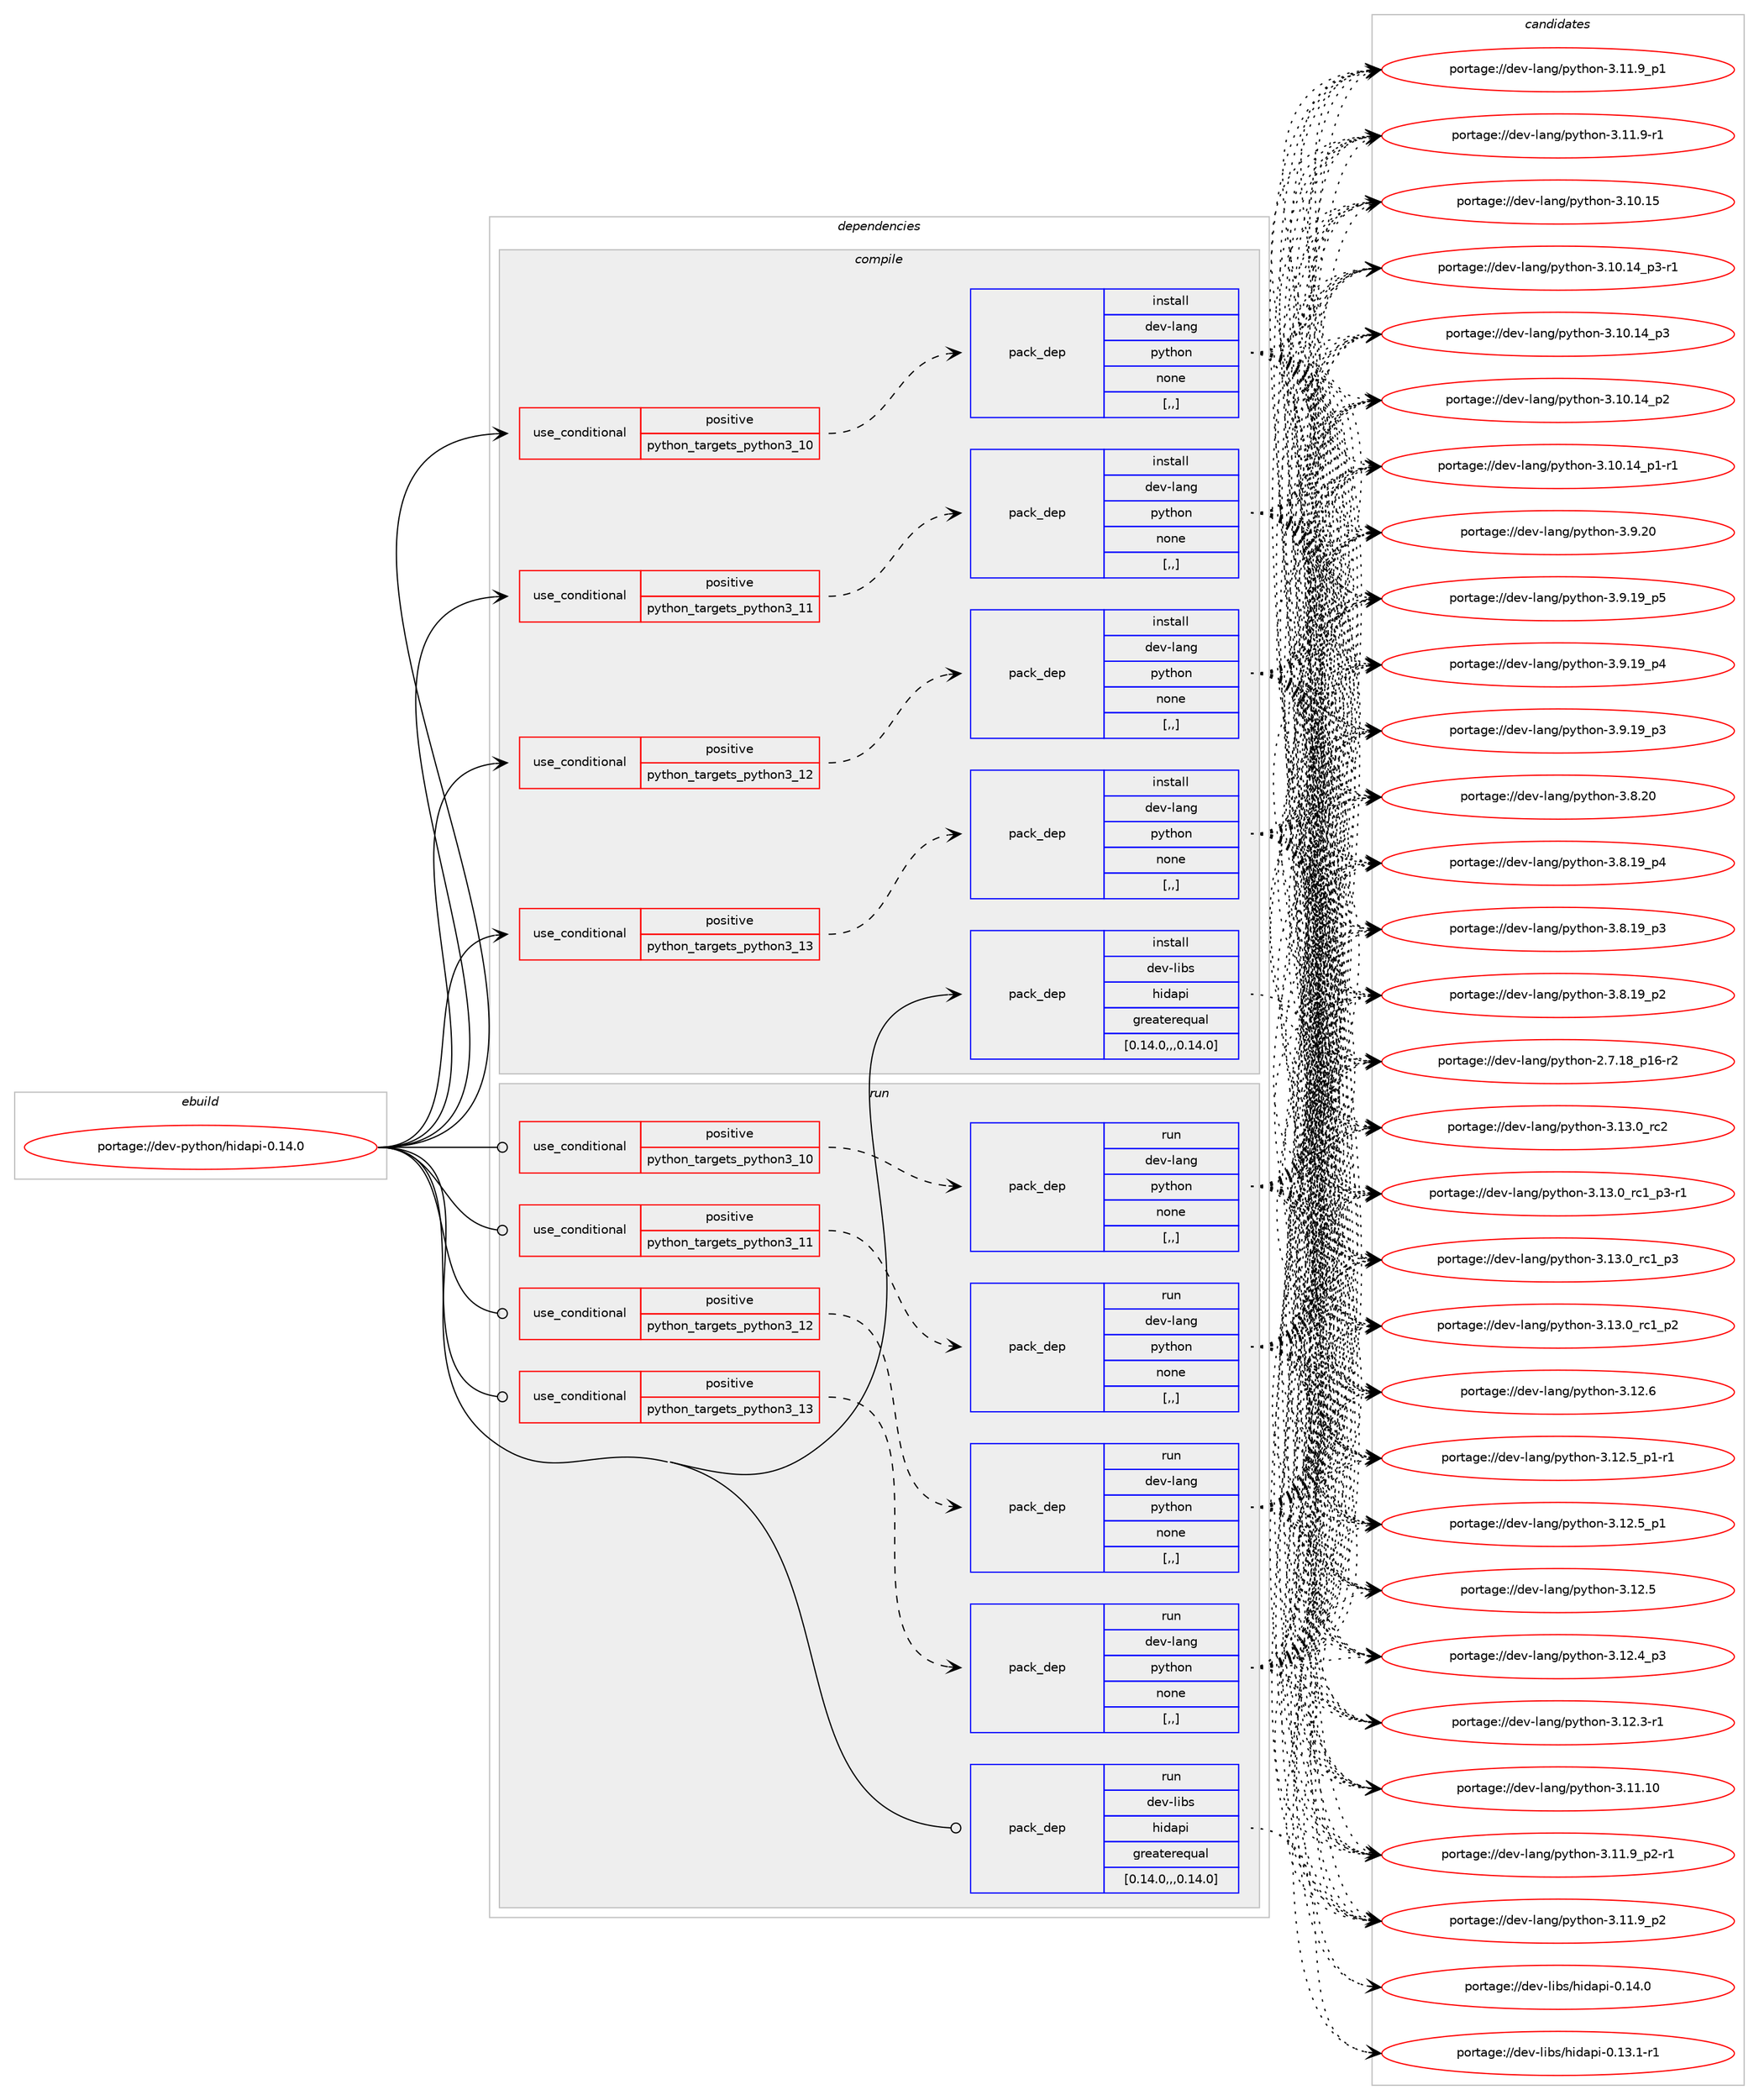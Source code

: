 digraph prolog {

# *************
# Graph options
# *************

newrank=true;
concentrate=true;
compound=true;
graph [rankdir=LR,fontname=Helvetica,fontsize=10,ranksep=1.5];#, ranksep=2.5, nodesep=0.2];
edge  [arrowhead=vee];
node  [fontname=Helvetica,fontsize=10];

# **********
# The ebuild
# **********

subgraph cluster_leftcol {
color=gray;
label=<<i>ebuild</i>>;
id [label="portage://dev-python/hidapi-0.14.0", color=red, width=4, href="../dev-python/hidapi-0.14.0.svg"];
}

# ****************
# The dependencies
# ****************

subgraph cluster_midcol {
color=gray;
label=<<i>dependencies</i>>;
subgraph cluster_compile {
fillcolor="#eeeeee";
style=filled;
label=<<i>compile</i>>;
subgraph cond163615 {
dependency641940 [label=<<TABLE BORDER="0" CELLBORDER="1" CELLSPACING="0" CELLPADDING="4"><TR><TD ROWSPAN="3" CELLPADDING="10">use_conditional</TD></TR><TR><TD>positive</TD></TR><TR><TD>python_targets_python3_10</TD></TR></TABLE>>, shape=none, color=red];
subgraph pack473506 {
dependency641941 [label=<<TABLE BORDER="0" CELLBORDER="1" CELLSPACING="0" CELLPADDING="4" WIDTH="220"><TR><TD ROWSPAN="6" CELLPADDING="30">pack_dep</TD></TR><TR><TD WIDTH="110">install</TD></TR><TR><TD>dev-lang</TD></TR><TR><TD>python</TD></TR><TR><TD>none</TD></TR><TR><TD>[,,]</TD></TR></TABLE>>, shape=none, color=blue];
}
dependency641940:e -> dependency641941:w [weight=20,style="dashed",arrowhead="vee"];
}
id:e -> dependency641940:w [weight=20,style="solid",arrowhead="vee"];
subgraph cond163616 {
dependency641942 [label=<<TABLE BORDER="0" CELLBORDER="1" CELLSPACING="0" CELLPADDING="4"><TR><TD ROWSPAN="3" CELLPADDING="10">use_conditional</TD></TR><TR><TD>positive</TD></TR><TR><TD>python_targets_python3_11</TD></TR></TABLE>>, shape=none, color=red];
subgraph pack473507 {
dependency641943 [label=<<TABLE BORDER="0" CELLBORDER="1" CELLSPACING="0" CELLPADDING="4" WIDTH="220"><TR><TD ROWSPAN="6" CELLPADDING="30">pack_dep</TD></TR><TR><TD WIDTH="110">install</TD></TR><TR><TD>dev-lang</TD></TR><TR><TD>python</TD></TR><TR><TD>none</TD></TR><TR><TD>[,,]</TD></TR></TABLE>>, shape=none, color=blue];
}
dependency641942:e -> dependency641943:w [weight=20,style="dashed",arrowhead="vee"];
}
id:e -> dependency641942:w [weight=20,style="solid",arrowhead="vee"];
subgraph cond163617 {
dependency641944 [label=<<TABLE BORDER="0" CELLBORDER="1" CELLSPACING="0" CELLPADDING="4"><TR><TD ROWSPAN="3" CELLPADDING="10">use_conditional</TD></TR><TR><TD>positive</TD></TR><TR><TD>python_targets_python3_12</TD></TR></TABLE>>, shape=none, color=red];
subgraph pack473508 {
dependency641945 [label=<<TABLE BORDER="0" CELLBORDER="1" CELLSPACING="0" CELLPADDING="4" WIDTH="220"><TR><TD ROWSPAN="6" CELLPADDING="30">pack_dep</TD></TR><TR><TD WIDTH="110">install</TD></TR><TR><TD>dev-lang</TD></TR><TR><TD>python</TD></TR><TR><TD>none</TD></TR><TR><TD>[,,]</TD></TR></TABLE>>, shape=none, color=blue];
}
dependency641944:e -> dependency641945:w [weight=20,style="dashed",arrowhead="vee"];
}
id:e -> dependency641944:w [weight=20,style="solid",arrowhead="vee"];
subgraph cond163618 {
dependency641946 [label=<<TABLE BORDER="0" CELLBORDER="1" CELLSPACING="0" CELLPADDING="4"><TR><TD ROWSPAN="3" CELLPADDING="10">use_conditional</TD></TR><TR><TD>positive</TD></TR><TR><TD>python_targets_python3_13</TD></TR></TABLE>>, shape=none, color=red];
subgraph pack473509 {
dependency641947 [label=<<TABLE BORDER="0" CELLBORDER="1" CELLSPACING="0" CELLPADDING="4" WIDTH="220"><TR><TD ROWSPAN="6" CELLPADDING="30">pack_dep</TD></TR><TR><TD WIDTH="110">install</TD></TR><TR><TD>dev-lang</TD></TR><TR><TD>python</TD></TR><TR><TD>none</TD></TR><TR><TD>[,,]</TD></TR></TABLE>>, shape=none, color=blue];
}
dependency641946:e -> dependency641947:w [weight=20,style="dashed",arrowhead="vee"];
}
id:e -> dependency641946:w [weight=20,style="solid",arrowhead="vee"];
subgraph pack473510 {
dependency641948 [label=<<TABLE BORDER="0" CELLBORDER="1" CELLSPACING="0" CELLPADDING="4" WIDTH="220"><TR><TD ROWSPAN="6" CELLPADDING="30">pack_dep</TD></TR><TR><TD WIDTH="110">install</TD></TR><TR><TD>dev-libs</TD></TR><TR><TD>hidapi</TD></TR><TR><TD>greaterequal</TD></TR><TR><TD>[0.14.0,,,0.14.0]</TD></TR></TABLE>>, shape=none, color=blue];
}
id:e -> dependency641948:w [weight=20,style="solid",arrowhead="vee"];
}
subgraph cluster_compileandrun {
fillcolor="#eeeeee";
style=filled;
label=<<i>compile and run</i>>;
}
subgraph cluster_run {
fillcolor="#eeeeee";
style=filled;
label=<<i>run</i>>;
subgraph cond163619 {
dependency641949 [label=<<TABLE BORDER="0" CELLBORDER="1" CELLSPACING="0" CELLPADDING="4"><TR><TD ROWSPAN="3" CELLPADDING="10">use_conditional</TD></TR><TR><TD>positive</TD></TR><TR><TD>python_targets_python3_10</TD></TR></TABLE>>, shape=none, color=red];
subgraph pack473511 {
dependency641950 [label=<<TABLE BORDER="0" CELLBORDER="1" CELLSPACING="0" CELLPADDING="4" WIDTH="220"><TR><TD ROWSPAN="6" CELLPADDING="30">pack_dep</TD></TR><TR><TD WIDTH="110">run</TD></TR><TR><TD>dev-lang</TD></TR><TR><TD>python</TD></TR><TR><TD>none</TD></TR><TR><TD>[,,]</TD></TR></TABLE>>, shape=none, color=blue];
}
dependency641949:e -> dependency641950:w [weight=20,style="dashed",arrowhead="vee"];
}
id:e -> dependency641949:w [weight=20,style="solid",arrowhead="odot"];
subgraph cond163620 {
dependency641951 [label=<<TABLE BORDER="0" CELLBORDER="1" CELLSPACING="0" CELLPADDING="4"><TR><TD ROWSPAN="3" CELLPADDING="10">use_conditional</TD></TR><TR><TD>positive</TD></TR><TR><TD>python_targets_python3_11</TD></TR></TABLE>>, shape=none, color=red];
subgraph pack473512 {
dependency641952 [label=<<TABLE BORDER="0" CELLBORDER="1" CELLSPACING="0" CELLPADDING="4" WIDTH="220"><TR><TD ROWSPAN="6" CELLPADDING="30">pack_dep</TD></TR><TR><TD WIDTH="110">run</TD></TR><TR><TD>dev-lang</TD></TR><TR><TD>python</TD></TR><TR><TD>none</TD></TR><TR><TD>[,,]</TD></TR></TABLE>>, shape=none, color=blue];
}
dependency641951:e -> dependency641952:w [weight=20,style="dashed",arrowhead="vee"];
}
id:e -> dependency641951:w [weight=20,style="solid",arrowhead="odot"];
subgraph cond163621 {
dependency641953 [label=<<TABLE BORDER="0" CELLBORDER="1" CELLSPACING="0" CELLPADDING="4"><TR><TD ROWSPAN="3" CELLPADDING="10">use_conditional</TD></TR><TR><TD>positive</TD></TR><TR><TD>python_targets_python3_12</TD></TR></TABLE>>, shape=none, color=red];
subgraph pack473513 {
dependency641954 [label=<<TABLE BORDER="0" CELLBORDER="1" CELLSPACING="0" CELLPADDING="4" WIDTH="220"><TR><TD ROWSPAN="6" CELLPADDING="30">pack_dep</TD></TR><TR><TD WIDTH="110">run</TD></TR><TR><TD>dev-lang</TD></TR><TR><TD>python</TD></TR><TR><TD>none</TD></TR><TR><TD>[,,]</TD></TR></TABLE>>, shape=none, color=blue];
}
dependency641953:e -> dependency641954:w [weight=20,style="dashed",arrowhead="vee"];
}
id:e -> dependency641953:w [weight=20,style="solid",arrowhead="odot"];
subgraph cond163622 {
dependency641955 [label=<<TABLE BORDER="0" CELLBORDER="1" CELLSPACING="0" CELLPADDING="4"><TR><TD ROWSPAN="3" CELLPADDING="10">use_conditional</TD></TR><TR><TD>positive</TD></TR><TR><TD>python_targets_python3_13</TD></TR></TABLE>>, shape=none, color=red];
subgraph pack473514 {
dependency641956 [label=<<TABLE BORDER="0" CELLBORDER="1" CELLSPACING="0" CELLPADDING="4" WIDTH="220"><TR><TD ROWSPAN="6" CELLPADDING="30">pack_dep</TD></TR><TR><TD WIDTH="110">run</TD></TR><TR><TD>dev-lang</TD></TR><TR><TD>python</TD></TR><TR><TD>none</TD></TR><TR><TD>[,,]</TD></TR></TABLE>>, shape=none, color=blue];
}
dependency641955:e -> dependency641956:w [weight=20,style="dashed",arrowhead="vee"];
}
id:e -> dependency641955:w [weight=20,style="solid",arrowhead="odot"];
subgraph pack473515 {
dependency641957 [label=<<TABLE BORDER="0" CELLBORDER="1" CELLSPACING="0" CELLPADDING="4" WIDTH="220"><TR><TD ROWSPAN="6" CELLPADDING="30">pack_dep</TD></TR><TR><TD WIDTH="110">run</TD></TR><TR><TD>dev-libs</TD></TR><TR><TD>hidapi</TD></TR><TR><TD>greaterequal</TD></TR><TR><TD>[0.14.0,,,0.14.0]</TD></TR></TABLE>>, shape=none, color=blue];
}
id:e -> dependency641957:w [weight=20,style="solid",arrowhead="odot"];
}
}

# **************
# The candidates
# **************

subgraph cluster_choices {
rank=same;
color=gray;
label=<<i>candidates</i>>;

subgraph choice473506 {
color=black;
nodesep=1;
choice10010111845108971101034711212111610411111045514649514648951149950 [label="portage://dev-lang/python-3.13.0_rc2", color=red, width=4,href="../dev-lang/python-3.13.0_rc2.svg"];
choice1001011184510897110103471121211161041111104551464951464895114994995112514511449 [label="portage://dev-lang/python-3.13.0_rc1_p3-r1", color=red, width=4,href="../dev-lang/python-3.13.0_rc1_p3-r1.svg"];
choice100101118451089711010347112121116104111110455146495146489511499499511251 [label="portage://dev-lang/python-3.13.0_rc1_p3", color=red, width=4,href="../dev-lang/python-3.13.0_rc1_p3.svg"];
choice100101118451089711010347112121116104111110455146495146489511499499511250 [label="portage://dev-lang/python-3.13.0_rc1_p2", color=red, width=4,href="../dev-lang/python-3.13.0_rc1_p2.svg"];
choice10010111845108971101034711212111610411111045514649504654 [label="portage://dev-lang/python-3.12.6", color=red, width=4,href="../dev-lang/python-3.12.6.svg"];
choice1001011184510897110103471121211161041111104551464950465395112494511449 [label="portage://dev-lang/python-3.12.5_p1-r1", color=red, width=4,href="../dev-lang/python-3.12.5_p1-r1.svg"];
choice100101118451089711010347112121116104111110455146495046539511249 [label="portage://dev-lang/python-3.12.5_p1", color=red, width=4,href="../dev-lang/python-3.12.5_p1.svg"];
choice10010111845108971101034711212111610411111045514649504653 [label="portage://dev-lang/python-3.12.5", color=red, width=4,href="../dev-lang/python-3.12.5.svg"];
choice100101118451089711010347112121116104111110455146495046529511251 [label="portage://dev-lang/python-3.12.4_p3", color=red, width=4,href="../dev-lang/python-3.12.4_p3.svg"];
choice100101118451089711010347112121116104111110455146495046514511449 [label="portage://dev-lang/python-3.12.3-r1", color=red, width=4,href="../dev-lang/python-3.12.3-r1.svg"];
choice1001011184510897110103471121211161041111104551464949464948 [label="portage://dev-lang/python-3.11.10", color=red, width=4,href="../dev-lang/python-3.11.10.svg"];
choice1001011184510897110103471121211161041111104551464949465795112504511449 [label="portage://dev-lang/python-3.11.9_p2-r1", color=red, width=4,href="../dev-lang/python-3.11.9_p2-r1.svg"];
choice100101118451089711010347112121116104111110455146494946579511250 [label="portage://dev-lang/python-3.11.9_p2", color=red, width=4,href="../dev-lang/python-3.11.9_p2.svg"];
choice100101118451089711010347112121116104111110455146494946579511249 [label="portage://dev-lang/python-3.11.9_p1", color=red, width=4,href="../dev-lang/python-3.11.9_p1.svg"];
choice100101118451089711010347112121116104111110455146494946574511449 [label="portage://dev-lang/python-3.11.9-r1", color=red, width=4,href="../dev-lang/python-3.11.9-r1.svg"];
choice1001011184510897110103471121211161041111104551464948464953 [label="portage://dev-lang/python-3.10.15", color=red, width=4,href="../dev-lang/python-3.10.15.svg"];
choice100101118451089711010347112121116104111110455146494846495295112514511449 [label="portage://dev-lang/python-3.10.14_p3-r1", color=red, width=4,href="../dev-lang/python-3.10.14_p3-r1.svg"];
choice10010111845108971101034711212111610411111045514649484649529511251 [label="portage://dev-lang/python-3.10.14_p3", color=red, width=4,href="../dev-lang/python-3.10.14_p3.svg"];
choice10010111845108971101034711212111610411111045514649484649529511250 [label="portage://dev-lang/python-3.10.14_p2", color=red, width=4,href="../dev-lang/python-3.10.14_p2.svg"];
choice100101118451089711010347112121116104111110455146494846495295112494511449 [label="portage://dev-lang/python-3.10.14_p1-r1", color=red, width=4,href="../dev-lang/python-3.10.14_p1-r1.svg"];
choice10010111845108971101034711212111610411111045514657465048 [label="portage://dev-lang/python-3.9.20", color=red, width=4,href="../dev-lang/python-3.9.20.svg"];
choice100101118451089711010347112121116104111110455146574649579511253 [label="portage://dev-lang/python-3.9.19_p5", color=red, width=4,href="../dev-lang/python-3.9.19_p5.svg"];
choice100101118451089711010347112121116104111110455146574649579511252 [label="portage://dev-lang/python-3.9.19_p4", color=red, width=4,href="../dev-lang/python-3.9.19_p4.svg"];
choice100101118451089711010347112121116104111110455146574649579511251 [label="portage://dev-lang/python-3.9.19_p3", color=red, width=4,href="../dev-lang/python-3.9.19_p3.svg"];
choice10010111845108971101034711212111610411111045514656465048 [label="portage://dev-lang/python-3.8.20", color=red, width=4,href="../dev-lang/python-3.8.20.svg"];
choice100101118451089711010347112121116104111110455146564649579511252 [label="portage://dev-lang/python-3.8.19_p4", color=red, width=4,href="../dev-lang/python-3.8.19_p4.svg"];
choice100101118451089711010347112121116104111110455146564649579511251 [label="portage://dev-lang/python-3.8.19_p3", color=red, width=4,href="../dev-lang/python-3.8.19_p3.svg"];
choice100101118451089711010347112121116104111110455146564649579511250 [label="portage://dev-lang/python-3.8.19_p2", color=red, width=4,href="../dev-lang/python-3.8.19_p2.svg"];
choice100101118451089711010347112121116104111110455046554649569511249544511450 [label="portage://dev-lang/python-2.7.18_p16-r2", color=red, width=4,href="../dev-lang/python-2.7.18_p16-r2.svg"];
dependency641941:e -> choice10010111845108971101034711212111610411111045514649514648951149950:w [style=dotted,weight="100"];
dependency641941:e -> choice1001011184510897110103471121211161041111104551464951464895114994995112514511449:w [style=dotted,weight="100"];
dependency641941:e -> choice100101118451089711010347112121116104111110455146495146489511499499511251:w [style=dotted,weight="100"];
dependency641941:e -> choice100101118451089711010347112121116104111110455146495146489511499499511250:w [style=dotted,weight="100"];
dependency641941:e -> choice10010111845108971101034711212111610411111045514649504654:w [style=dotted,weight="100"];
dependency641941:e -> choice1001011184510897110103471121211161041111104551464950465395112494511449:w [style=dotted,weight="100"];
dependency641941:e -> choice100101118451089711010347112121116104111110455146495046539511249:w [style=dotted,weight="100"];
dependency641941:e -> choice10010111845108971101034711212111610411111045514649504653:w [style=dotted,weight="100"];
dependency641941:e -> choice100101118451089711010347112121116104111110455146495046529511251:w [style=dotted,weight="100"];
dependency641941:e -> choice100101118451089711010347112121116104111110455146495046514511449:w [style=dotted,weight="100"];
dependency641941:e -> choice1001011184510897110103471121211161041111104551464949464948:w [style=dotted,weight="100"];
dependency641941:e -> choice1001011184510897110103471121211161041111104551464949465795112504511449:w [style=dotted,weight="100"];
dependency641941:e -> choice100101118451089711010347112121116104111110455146494946579511250:w [style=dotted,weight="100"];
dependency641941:e -> choice100101118451089711010347112121116104111110455146494946579511249:w [style=dotted,weight="100"];
dependency641941:e -> choice100101118451089711010347112121116104111110455146494946574511449:w [style=dotted,weight="100"];
dependency641941:e -> choice1001011184510897110103471121211161041111104551464948464953:w [style=dotted,weight="100"];
dependency641941:e -> choice100101118451089711010347112121116104111110455146494846495295112514511449:w [style=dotted,weight="100"];
dependency641941:e -> choice10010111845108971101034711212111610411111045514649484649529511251:w [style=dotted,weight="100"];
dependency641941:e -> choice10010111845108971101034711212111610411111045514649484649529511250:w [style=dotted,weight="100"];
dependency641941:e -> choice100101118451089711010347112121116104111110455146494846495295112494511449:w [style=dotted,weight="100"];
dependency641941:e -> choice10010111845108971101034711212111610411111045514657465048:w [style=dotted,weight="100"];
dependency641941:e -> choice100101118451089711010347112121116104111110455146574649579511253:w [style=dotted,weight="100"];
dependency641941:e -> choice100101118451089711010347112121116104111110455146574649579511252:w [style=dotted,weight="100"];
dependency641941:e -> choice100101118451089711010347112121116104111110455146574649579511251:w [style=dotted,weight="100"];
dependency641941:e -> choice10010111845108971101034711212111610411111045514656465048:w [style=dotted,weight="100"];
dependency641941:e -> choice100101118451089711010347112121116104111110455146564649579511252:w [style=dotted,weight="100"];
dependency641941:e -> choice100101118451089711010347112121116104111110455146564649579511251:w [style=dotted,weight="100"];
dependency641941:e -> choice100101118451089711010347112121116104111110455146564649579511250:w [style=dotted,weight="100"];
dependency641941:e -> choice100101118451089711010347112121116104111110455046554649569511249544511450:w [style=dotted,weight="100"];
}
subgraph choice473507 {
color=black;
nodesep=1;
choice10010111845108971101034711212111610411111045514649514648951149950 [label="portage://dev-lang/python-3.13.0_rc2", color=red, width=4,href="../dev-lang/python-3.13.0_rc2.svg"];
choice1001011184510897110103471121211161041111104551464951464895114994995112514511449 [label="portage://dev-lang/python-3.13.0_rc1_p3-r1", color=red, width=4,href="../dev-lang/python-3.13.0_rc1_p3-r1.svg"];
choice100101118451089711010347112121116104111110455146495146489511499499511251 [label="portage://dev-lang/python-3.13.0_rc1_p3", color=red, width=4,href="../dev-lang/python-3.13.0_rc1_p3.svg"];
choice100101118451089711010347112121116104111110455146495146489511499499511250 [label="portage://dev-lang/python-3.13.0_rc1_p2", color=red, width=4,href="../dev-lang/python-3.13.0_rc1_p2.svg"];
choice10010111845108971101034711212111610411111045514649504654 [label="portage://dev-lang/python-3.12.6", color=red, width=4,href="../dev-lang/python-3.12.6.svg"];
choice1001011184510897110103471121211161041111104551464950465395112494511449 [label="portage://dev-lang/python-3.12.5_p1-r1", color=red, width=4,href="../dev-lang/python-3.12.5_p1-r1.svg"];
choice100101118451089711010347112121116104111110455146495046539511249 [label="portage://dev-lang/python-3.12.5_p1", color=red, width=4,href="../dev-lang/python-3.12.5_p1.svg"];
choice10010111845108971101034711212111610411111045514649504653 [label="portage://dev-lang/python-3.12.5", color=red, width=4,href="../dev-lang/python-3.12.5.svg"];
choice100101118451089711010347112121116104111110455146495046529511251 [label="portage://dev-lang/python-3.12.4_p3", color=red, width=4,href="../dev-lang/python-3.12.4_p3.svg"];
choice100101118451089711010347112121116104111110455146495046514511449 [label="portage://dev-lang/python-3.12.3-r1", color=red, width=4,href="../dev-lang/python-3.12.3-r1.svg"];
choice1001011184510897110103471121211161041111104551464949464948 [label="portage://dev-lang/python-3.11.10", color=red, width=4,href="../dev-lang/python-3.11.10.svg"];
choice1001011184510897110103471121211161041111104551464949465795112504511449 [label="portage://dev-lang/python-3.11.9_p2-r1", color=red, width=4,href="../dev-lang/python-3.11.9_p2-r1.svg"];
choice100101118451089711010347112121116104111110455146494946579511250 [label="portage://dev-lang/python-3.11.9_p2", color=red, width=4,href="../dev-lang/python-3.11.9_p2.svg"];
choice100101118451089711010347112121116104111110455146494946579511249 [label="portage://dev-lang/python-3.11.9_p1", color=red, width=4,href="../dev-lang/python-3.11.9_p1.svg"];
choice100101118451089711010347112121116104111110455146494946574511449 [label="portage://dev-lang/python-3.11.9-r1", color=red, width=4,href="../dev-lang/python-3.11.9-r1.svg"];
choice1001011184510897110103471121211161041111104551464948464953 [label="portage://dev-lang/python-3.10.15", color=red, width=4,href="../dev-lang/python-3.10.15.svg"];
choice100101118451089711010347112121116104111110455146494846495295112514511449 [label="portage://dev-lang/python-3.10.14_p3-r1", color=red, width=4,href="../dev-lang/python-3.10.14_p3-r1.svg"];
choice10010111845108971101034711212111610411111045514649484649529511251 [label="portage://dev-lang/python-3.10.14_p3", color=red, width=4,href="../dev-lang/python-3.10.14_p3.svg"];
choice10010111845108971101034711212111610411111045514649484649529511250 [label="portage://dev-lang/python-3.10.14_p2", color=red, width=4,href="../dev-lang/python-3.10.14_p2.svg"];
choice100101118451089711010347112121116104111110455146494846495295112494511449 [label="portage://dev-lang/python-3.10.14_p1-r1", color=red, width=4,href="../dev-lang/python-3.10.14_p1-r1.svg"];
choice10010111845108971101034711212111610411111045514657465048 [label="portage://dev-lang/python-3.9.20", color=red, width=4,href="../dev-lang/python-3.9.20.svg"];
choice100101118451089711010347112121116104111110455146574649579511253 [label="portage://dev-lang/python-3.9.19_p5", color=red, width=4,href="../dev-lang/python-3.9.19_p5.svg"];
choice100101118451089711010347112121116104111110455146574649579511252 [label="portage://dev-lang/python-3.9.19_p4", color=red, width=4,href="../dev-lang/python-3.9.19_p4.svg"];
choice100101118451089711010347112121116104111110455146574649579511251 [label="portage://dev-lang/python-3.9.19_p3", color=red, width=4,href="../dev-lang/python-3.9.19_p3.svg"];
choice10010111845108971101034711212111610411111045514656465048 [label="portage://dev-lang/python-3.8.20", color=red, width=4,href="../dev-lang/python-3.8.20.svg"];
choice100101118451089711010347112121116104111110455146564649579511252 [label="portage://dev-lang/python-3.8.19_p4", color=red, width=4,href="../dev-lang/python-3.8.19_p4.svg"];
choice100101118451089711010347112121116104111110455146564649579511251 [label="portage://dev-lang/python-3.8.19_p3", color=red, width=4,href="../dev-lang/python-3.8.19_p3.svg"];
choice100101118451089711010347112121116104111110455146564649579511250 [label="portage://dev-lang/python-3.8.19_p2", color=red, width=4,href="../dev-lang/python-3.8.19_p2.svg"];
choice100101118451089711010347112121116104111110455046554649569511249544511450 [label="portage://dev-lang/python-2.7.18_p16-r2", color=red, width=4,href="../dev-lang/python-2.7.18_p16-r2.svg"];
dependency641943:e -> choice10010111845108971101034711212111610411111045514649514648951149950:w [style=dotted,weight="100"];
dependency641943:e -> choice1001011184510897110103471121211161041111104551464951464895114994995112514511449:w [style=dotted,weight="100"];
dependency641943:e -> choice100101118451089711010347112121116104111110455146495146489511499499511251:w [style=dotted,weight="100"];
dependency641943:e -> choice100101118451089711010347112121116104111110455146495146489511499499511250:w [style=dotted,weight="100"];
dependency641943:e -> choice10010111845108971101034711212111610411111045514649504654:w [style=dotted,weight="100"];
dependency641943:e -> choice1001011184510897110103471121211161041111104551464950465395112494511449:w [style=dotted,weight="100"];
dependency641943:e -> choice100101118451089711010347112121116104111110455146495046539511249:w [style=dotted,weight="100"];
dependency641943:e -> choice10010111845108971101034711212111610411111045514649504653:w [style=dotted,weight="100"];
dependency641943:e -> choice100101118451089711010347112121116104111110455146495046529511251:w [style=dotted,weight="100"];
dependency641943:e -> choice100101118451089711010347112121116104111110455146495046514511449:w [style=dotted,weight="100"];
dependency641943:e -> choice1001011184510897110103471121211161041111104551464949464948:w [style=dotted,weight="100"];
dependency641943:e -> choice1001011184510897110103471121211161041111104551464949465795112504511449:w [style=dotted,weight="100"];
dependency641943:e -> choice100101118451089711010347112121116104111110455146494946579511250:w [style=dotted,weight="100"];
dependency641943:e -> choice100101118451089711010347112121116104111110455146494946579511249:w [style=dotted,weight="100"];
dependency641943:e -> choice100101118451089711010347112121116104111110455146494946574511449:w [style=dotted,weight="100"];
dependency641943:e -> choice1001011184510897110103471121211161041111104551464948464953:w [style=dotted,weight="100"];
dependency641943:e -> choice100101118451089711010347112121116104111110455146494846495295112514511449:w [style=dotted,weight="100"];
dependency641943:e -> choice10010111845108971101034711212111610411111045514649484649529511251:w [style=dotted,weight="100"];
dependency641943:e -> choice10010111845108971101034711212111610411111045514649484649529511250:w [style=dotted,weight="100"];
dependency641943:e -> choice100101118451089711010347112121116104111110455146494846495295112494511449:w [style=dotted,weight="100"];
dependency641943:e -> choice10010111845108971101034711212111610411111045514657465048:w [style=dotted,weight="100"];
dependency641943:e -> choice100101118451089711010347112121116104111110455146574649579511253:w [style=dotted,weight="100"];
dependency641943:e -> choice100101118451089711010347112121116104111110455146574649579511252:w [style=dotted,weight="100"];
dependency641943:e -> choice100101118451089711010347112121116104111110455146574649579511251:w [style=dotted,weight="100"];
dependency641943:e -> choice10010111845108971101034711212111610411111045514656465048:w [style=dotted,weight="100"];
dependency641943:e -> choice100101118451089711010347112121116104111110455146564649579511252:w [style=dotted,weight="100"];
dependency641943:e -> choice100101118451089711010347112121116104111110455146564649579511251:w [style=dotted,weight="100"];
dependency641943:e -> choice100101118451089711010347112121116104111110455146564649579511250:w [style=dotted,weight="100"];
dependency641943:e -> choice100101118451089711010347112121116104111110455046554649569511249544511450:w [style=dotted,weight="100"];
}
subgraph choice473508 {
color=black;
nodesep=1;
choice10010111845108971101034711212111610411111045514649514648951149950 [label="portage://dev-lang/python-3.13.0_rc2", color=red, width=4,href="../dev-lang/python-3.13.0_rc2.svg"];
choice1001011184510897110103471121211161041111104551464951464895114994995112514511449 [label="portage://dev-lang/python-3.13.0_rc1_p3-r1", color=red, width=4,href="../dev-lang/python-3.13.0_rc1_p3-r1.svg"];
choice100101118451089711010347112121116104111110455146495146489511499499511251 [label="portage://dev-lang/python-3.13.0_rc1_p3", color=red, width=4,href="../dev-lang/python-3.13.0_rc1_p3.svg"];
choice100101118451089711010347112121116104111110455146495146489511499499511250 [label="portage://dev-lang/python-3.13.0_rc1_p2", color=red, width=4,href="../dev-lang/python-3.13.0_rc1_p2.svg"];
choice10010111845108971101034711212111610411111045514649504654 [label="portage://dev-lang/python-3.12.6", color=red, width=4,href="../dev-lang/python-3.12.6.svg"];
choice1001011184510897110103471121211161041111104551464950465395112494511449 [label="portage://dev-lang/python-3.12.5_p1-r1", color=red, width=4,href="../dev-lang/python-3.12.5_p1-r1.svg"];
choice100101118451089711010347112121116104111110455146495046539511249 [label="portage://dev-lang/python-3.12.5_p1", color=red, width=4,href="../dev-lang/python-3.12.5_p1.svg"];
choice10010111845108971101034711212111610411111045514649504653 [label="portage://dev-lang/python-3.12.5", color=red, width=4,href="../dev-lang/python-3.12.5.svg"];
choice100101118451089711010347112121116104111110455146495046529511251 [label="portage://dev-lang/python-3.12.4_p3", color=red, width=4,href="../dev-lang/python-3.12.4_p3.svg"];
choice100101118451089711010347112121116104111110455146495046514511449 [label="portage://dev-lang/python-3.12.3-r1", color=red, width=4,href="../dev-lang/python-3.12.3-r1.svg"];
choice1001011184510897110103471121211161041111104551464949464948 [label="portage://dev-lang/python-3.11.10", color=red, width=4,href="../dev-lang/python-3.11.10.svg"];
choice1001011184510897110103471121211161041111104551464949465795112504511449 [label="portage://dev-lang/python-3.11.9_p2-r1", color=red, width=4,href="../dev-lang/python-3.11.9_p2-r1.svg"];
choice100101118451089711010347112121116104111110455146494946579511250 [label="portage://dev-lang/python-3.11.9_p2", color=red, width=4,href="../dev-lang/python-3.11.9_p2.svg"];
choice100101118451089711010347112121116104111110455146494946579511249 [label="portage://dev-lang/python-3.11.9_p1", color=red, width=4,href="../dev-lang/python-3.11.9_p1.svg"];
choice100101118451089711010347112121116104111110455146494946574511449 [label="portage://dev-lang/python-3.11.9-r1", color=red, width=4,href="../dev-lang/python-3.11.9-r1.svg"];
choice1001011184510897110103471121211161041111104551464948464953 [label="portage://dev-lang/python-3.10.15", color=red, width=4,href="../dev-lang/python-3.10.15.svg"];
choice100101118451089711010347112121116104111110455146494846495295112514511449 [label="portage://dev-lang/python-3.10.14_p3-r1", color=red, width=4,href="../dev-lang/python-3.10.14_p3-r1.svg"];
choice10010111845108971101034711212111610411111045514649484649529511251 [label="portage://dev-lang/python-3.10.14_p3", color=red, width=4,href="../dev-lang/python-3.10.14_p3.svg"];
choice10010111845108971101034711212111610411111045514649484649529511250 [label="portage://dev-lang/python-3.10.14_p2", color=red, width=4,href="../dev-lang/python-3.10.14_p2.svg"];
choice100101118451089711010347112121116104111110455146494846495295112494511449 [label="portage://dev-lang/python-3.10.14_p1-r1", color=red, width=4,href="../dev-lang/python-3.10.14_p1-r1.svg"];
choice10010111845108971101034711212111610411111045514657465048 [label="portage://dev-lang/python-3.9.20", color=red, width=4,href="../dev-lang/python-3.9.20.svg"];
choice100101118451089711010347112121116104111110455146574649579511253 [label="portage://dev-lang/python-3.9.19_p5", color=red, width=4,href="../dev-lang/python-3.9.19_p5.svg"];
choice100101118451089711010347112121116104111110455146574649579511252 [label="portage://dev-lang/python-3.9.19_p4", color=red, width=4,href="../dev-lang/python-3.9.19_p4.svg"];
choice100101118451089711010347112121116104111110455146574649579511251 [label="portage://dev-lang/python-3.9.19_p3", color=red, width=4,href="../dev-lang/python-3.9.19_p3.svg"];
choice10010111845108971101034711212111610411111045514656465048 [label="portage://dev-lang/python-3.8.20", color=red, width=4,href="../dev-lang/python-3.8.20.svg"];
choice100101118451089711010347112121116104111110455146564649579511252 [label="portage://dev-lang/python-3.8.19_p4", color=red, width=4,href="../dev-lang/python-3.8.19_p4.svg"];
choice100101118451089711010347112121116104111110455146564649579511251 [label="portage://dev-lang/python-3.8.19_p3", color=red, width=4,href="../dev-lang/python-3.8.19_p3.svg"];
choice100101118451089711010347112121116104111110455146564649579511250 [label="portage://dev-lang/python-3.8.19_p2", color=red, width=4,href="../dev-lang/python-3.8.19_p2.svg"];
choice100101118451089711010347112121116104111110455046554649569511249544511450 [label="portage://dev-lang/python-2.7.18_p16-r2", color=red, width=4,href="../dev-lang/python-2.7.18_p16-r2.svg"];
dependency641945:e -> choice10010111845108971101034711212111610411111045514649514648951149950:w [style=dotted,weight="100"];
dependency641945:e -> choice1001011184510897110103471121211161041111104551464951464895114994995112514511449:w [style=dotted,weight="100"];
dependency641945:e -> choice100101118451089711010347112121116104111110455146495146489511499499511251:w [style=dotted,weight="100"];
dependency641945:e -> choice100101118451089711010347112121116104111110455146495146489511499499511250:w [style=dotted,weight="100"];
dependency641945:e -> choice10010111845108971101034711212111610411111045514649504654:w [style=dotted,weight="100"];
dependency641945:e -> choice1001011184510897110103471121211161041111104551464950465395112494511449:w [style=dotted,weight="100"];
dependency641945:e -> choice100101118451089711010347112121116104111110455146495046539511249:w [style=dotted,weight="100"];
dependency641945:e -> choice10010111845108971101034711212111610411111045514649504653:w [style=dotted,weight="100"];
dependency641945:e -> choice100101118451089711010347112121116104111110455146495046529511251:w [style=dotted,weight="100"];
dependency641945:e -> choice100101118451089711010347112121116104111110455146495046514511449:w [style=dotted,weight="100"];
dependency641945:e -> choice1001011184510897110103471121211161041111104551464949464948:w [style=dotted,weight="100"];
dependency641945:e -> choice1001011184510897110103471121211161041111104551464949465795112504511449:w [style=dotted,weight="100"];
dependency641945:e -> choice100101118451089711010347112121116104111110455146494946579511250:w [style=dotted,weight="100"];
dependency641945:e -> choice100101118451089711010347112121116104111110455146494946579511249:w [style=dotted,weight="100"];
dependency641945:e -> choice100101118451089711010347112121116104111110455146494946574511449:w [style=dotted,weight="100"];
dependency641945:e -> choice1001011184510897110103471121211161041111104551464948464953:w [style=dotted,weight="100"];
dependency641945:e -> choice100101118451089711010347112121116104111110455146494846495295112514511449:w [style=dotted,weight="100"];
dependency641945:e -> choice10010111845108971101034711212111610411111045514649484649529511251:w [style=dotted,weight="100"];
dependency641945:e -> choice10010111845108971101034711212111610411111045514649484649529511250:w [style=dotted,weight="100"];
dependency641945:e -> choice100101118451089711010347112121116104111110455146494846495295112494511449:w [style=dotted,weight="100"];
dependency641945:e -> choice10010111845108971101034711212111610411111045514657465048:w [style=dotted,weight="100"];
dependency641945:e -> choice100101118451089711010347112121116104111110455146574649579511253:w [style=dotted,weight="100"];
dependency641945:e -> choice100101118451089711010347112121116104111110455146574649579511252:w [style=dotted,weight="100"];
dependency641945:e -> choice100101118451089711010347112121116104111110455146574649579511251:w [style=dotted,weight="100"];
dependency641945:e -> choice10010111845108971101034711212111610411111045514656465048:w [style=dotted,weight="100"];
dependency641945:e -> choice100101118451089711010347112121116104111110455146564649579511252:w [style=dotted,weight="100"];
dependency641945:e -> choice100101118451089711010347112121116104111110455146564649579511251:w [style=dotted,weight="100"];
dependency641945:e -> choice100101118451089711010347112121116104111110455146564649579511250:w [style=dotted,weight="100"];
dependency641945:e -> choice100101118451089711010347112121116104111110455046554649569511249544511450:w [style=dotted,weight="100"];
}
subgraph choice473509 {
color=black;
nodesep=1;
choice10010111845108971101034711212111610411111045514649514648951149950 [label="portage://dev-lang/python-3.13.0_rc2", color=red, width=4,href="../dev-lang/python-3.13.0_rc2.svg"];
choice1001011184510897110103471121211161041111104551464951464895114994995112514511449 [label="portage://dev-lang/python-3.13.0_rc1_p3-r1", color=red, width=4,href="../dev-lang/python-3.13.0_rc1_p3-r1.svg"];
choice100101118451089711010347112121116104111110455146495146489511499499511251 [label="portage://dev-lang/python-3.13.0_rc1_p3", color=red, width=4,href="../dev-lang/python-3.13.0_rc1_p3.svg"];
choice100101118451089711010347112121116104111110455146495146489511499499511250 [label="portage://dev-lang/python-3.13.0_rc1_p2", color=red, width=4,href="../dev-lang/python-3.13.0_rc1_p2.svg"];
choice10010111845108971101034711212111610411111045514649504654 [label="portage://dev-lang/python-3.12.6", color=red, width=4,href="../dev-lang/python-3.12.6.svg"];
choice1001011184510897110103471121211161041111104551464950465395112494511449 [label="portage://dev-lang/python-3.12.5_p1-r1", color=red, width=4,href="../dev-lang/python-3.12.5_p1-r1.svg"];
choice100101118451089711010347112121116104111110455146495046539511249 [label="portage://dev-lang/python-3.12.5_p1", color=red, width=4,href="../dev-lang/python-3.12.5_p1.svg"];
choice10010111845108971101034711212111610411111045514649504653 [label="portage://dev-lang/python-3.12.5", color=red, width=4,href="../dev-lang/python-3.12.5.svg"];
choice100101118451089711010347112121116104111110455146495046529511251 [label="portage://dev-lang/python-3.12.4_p3", color=red, width=4,href="../dev-lang/python-3.12.4_p3.svg"];
choice100101118451089711010347112121116104111110455146495046514511449 [label="portage://dev-lang/python-3.12.3-r1", color=red, width=4,href="../dev-lang/python-3.12.3-r1.svg"];
choice1001011184510897110103471121211161041111104551464949464948 [label="portage://dev-lang/python-3.11.10", color=red, width=4,href="../dev-lang/python-3.11.10.svg"];
choice1001011184510897110103471121211161041111104551464949465795112504511449 [label="portage://dev-lang/python-3.11.9_p2-r1", color=red, width=4,href="../dev-lang/python-3.11.9_p2-r1.svg"];
choice100101118451089711010347112121116104111110455146494946579511250 [label="portage://dev-lang/python-3.11.9_p2", color=red, width=4,href="../dev-lang/python-3.11.9_p2.svg"];
choice100101118451089711010347112121116104111110455146494946579511249 [label="portage://dev-lang/python-3.11.9_p1", color=red, width=4,href="../dev-lang/python-3.11.9_p1.svg"];
choice100101118451089711010347112121116104111110455146494946574511449 [label="portage://dev-lang/python-3.11.9-r1", color=red, width=4,href="../dev-lang/python-3.11.9-r1.svg"];
choice1001011184510897110103471121211161041111104551464948464953 [label="portage://dev-lang/python-3.10.15", color=red, width=4,href="../dev-lang/python-3.10.15.svg"];
choice100101118451089711010347112121116104111110455146494846495295112514511449 [label="portage://dev-lang/python-3.10.14_p3-r1", color=red, width=4,href="../dev-lang/python-3.10.14_p3-r1.svg"];
choice10010111845108971101034711212111610411111045514649484649529511251 [label="portage://dev-lang/python-3.10.14_p3", color=red, width=4,href="../dev-lang/python-3.10.14_p3.svg"];
choice10010111845108971101034711212111610411111045514649484649529511250 [label="portage://dev-lang/python-3.10.14_p2", color=red, width=4,href="../dev-lang/python-3.10.14_p2.svg"];
choice100101118451089711010347112121116104111110455146494846495295112494511449 [label="portage://dev-lang/python-3.10.14_p1-r1", color=red, width=4,href="../dev-lang/python-3.10.14_p1-r1.svg"];
choice10010111845108971101034711212111610411111045514657465048 [label="portage://dev-lang/python-3.9.20", color=red, width=4,href="../dev-lang/python-3.9.20.svg"];
choice100101118451089711010347112121116104111110455146574649579511253 [label="portage://dev-lang/python-3.9.19_p5", color=red, width=4,href="../dev-lang/python-3.9.19_p5.svg"];
choice100101118451089711010347112121116104111110455146574649579511252 [label="portage://dev-lang/python-3.9.19_p4", color=red, width=4,href="../dev-lang/python-3.9.19_p4.svg"];
choice100101118451089711010347112121116104111110455146574649579511251 [label="portage://dev-lang/python-3.9.19_p3", color=red, width=4,href="../dev-lang/python-3.9.19_p3.svg"];
choice10010111845108971101034711212111610411111045514656465048 [label="portage://dev-lang/python-3.8.20", color=red, width=4,href="../dev-lang/python-3.8.20.svg"];
choice100101118451089711010347112121116104111110455146564649579511252 [label="portage://dev-lang/python-3.8.19_p4", color=red, width=4,href="../dev-lang/python-3.8.19_p4.svg"];
choice100101118451089711010347112121116104111110455146564649579511251 [label="portage://dev-lang/python-3.8.19_p3", color=red, width=4,href="../dev-lang/python-3.8.19_p3.svg"];
choice100101118451089711010347112121116104111110455146564649579511250 [label="portage://dev-lang/python-3.8.19_p2", color=red, width=4,href="../dev-lang/python-3.8.19_p2.svg"];
choice100101118451089711010347112121116104111110455046554649569511249544511450 [label="portage://dev-lang/python-2.7.18_p16-r2", color=red, width=4,href="../dev-lang/python-2.7.18_p16-r2.svg"];
dependency641947:e -> choice10010111845108971101034711212111610411111045514649514648951149950:w [style=dotted,weight="100"];
dependency641947:e -> choice1001011184510897110103471121211161041111104551464951464895114994995112514511449:w [style=dotted,weight="100"];
dependency641947:e -> choice100101118451089711010347112121116104111110455146495146489511499499511251:w [style=dotted,weight="100"];
dependency641947:e -> choice100101118451089711010347112121116104111110455146495146489511499499511250:w [style=dotted,weight="100"];
dependency641947:e -> choice10010111845108971101034711212111610411111045514649504654:w [style=dotted,weight="100"];
dependency641947:e -> choice1001011184510897110103471121211161041111104551464950465395112494511449:w [style=dotted,weight="100"];
dependency641947:e -> choice100101118451089711010347112121116104111110455146495046539511249:w [style=dotted,weight="100"];
dependency641947:e -> choice10010111845108971101034711212111610411111045514649504653:w [style=dotted,weight="100"];
dependency641947:e -> choice100101118451089711010347112121116104111110455146495046529511251:w [style=dotted,weight="100"];
dependency641947:e -> choice100101118451089711010347112121116104111110455146495046514511449:w [style=dotted,weight="100"];
dependency641947:e -> choice1001011184510897110103471121211161041111104551464949464948:w [style=dotted,weight="100"];
dependency641947:e -> choice1001011184510897110103471121211161041111104551464949465795112504511449:w [style=dotted,weight="100"];
dependency641947:e -> choice100101118451089711010347112121116104111110455146494946579511250:w [style=dotted,weight="100"];
dependency641947:e -> choice100101118451089711010347112121116104111110455146494946579511249:w [style=dotted,weight="100"];
dependency641947:e -> choice100101118451089711010347112121116104111110455146494946574511449:w [style=dotted,weight="100"];
dependency641947:e -> choice1001011184510897110103471121211161041111104551464948464953:w [style=dotted,weight="100"];
dependency641947:e -> choice100101118451089711010347112121116104111110455146494846495295112514511449:w [style=dotted,weight="100"];
dependency641947:e -> choice10010111845108971101034711212111610411111045514649484649529511251:w [style=dotted,weight="100"];
dependency641947:e -> choice10010111845108971101034711212111610411111045514649484649529511250:w [style=dotted,weight="100"];
dependency641947:e -> choice100101118451089711010347112121116104111110455146494846495295112494511449:w [style=dotted,weight="100"];
dependency641947:e -> choice10010111845108971101034711212111610411111045514657465048:w [style=dotted,weight="100"];
dependency641947:e -> choice100101118451089711010347112121116104111110455146574649579511253:w [style=dotted,weight="100"];
dependency641947:e -> choice100101118451089711010347112121116104111110455146574649579511252:w [style=dotted,weight="100"];
dependency641947:e -> choice100101118451089711010347112121116104111110455146574649579511251:w [style=dotted,weight="100"];
dependency641947:e -> choice10010111845108971101034711212111610411111045514656465048:w [style=dotted,weight="100"];
dependency641947:e -> choice100101118451089711010347112121116104111110455146564649579511252:w [style=dotted,weight="100"];
dependency641947:e -> choice100101118451089711010347112121116104111110455146564649579511251:w [style=dotted,weight="100"];
dependency641947:e -> choice100101118451089711010347112121116104111110455146564649579511250:w [style=dotted,weight="100"];
dependency641947:e -> choice100101118451089711010347112121116104111110455046554649569511249544511450:w [style=dotted,weight="100"];
}
subgraph choice473510 {
color=black;
nodesep=1;
choice1001011184510810598115471041051009711210545484649524648 [label="portage://dev-libs/hidapi-0.14.0", color=red, width=4,href="../dev-libs/hidapi-0.14.0.svg"];
choice10010111845108105981154710410510097112105454846495146494511449 [label="portage://dev-libs/hidapi-0.13.1-r1", color=red, width=4,href="../dev-libs/hidapi-0.13.1-r1.svg"];
dependency641948:e -> choice1001011184510810598115471041051009711210545484649524648:w [style=dotted,weight="100"];
dependency641948:e -> choice10010111845108105981154710410510097112105454846495146494511449:w [style=dotted,weight="100"];
}
subgraph choice473511 {
color=black;
nodesep=1;
choice10010111845108971101034711212111610411111045514649514648951149950 [label="portage://dev-lang/python-3.13.0_rc2", color=red, width=4,href="../dev-lang/python-3.13.0_rc2.svg"];
choice1001011184510897110103471121211161041111104551464951464895114994995112514511449 [label="portage://dev-lang/python-3.13.0_rc1_p3-r1", color=red, width=4,href="../dev-lang/python-3.13.0_rc1_p3-r1.svg"];
choice100101118451089711010347112121116104111110455146495146489511499499511251 [label="portage://dev-lang/python-3.13.0_rc1_p3", color=red, width=4,href="../dev-lang/python-3.13.0_rc1_p3.svg"];
choice100101118451089711010347112121116104111110455146495146489511499499511250 [label="portage://dev-lang/python-3.13.0_rc1_p2", color=red, width=4,href="../dev-lang/python-3.13.0_rc1_p2.svg"];
choice10010111845108971101034711212111610411111045514649504654 [label="portage://dev-lang/python-3.12.6", color=red, width=4,href="../dev-lang/python-3.12.6.svg"];
choice1001011184510897110103471121211161041111104551464950465395112494511449 [label="portage://dev-lang/python-3.12.5_p1-r1", color=red, width=4,href="../dev-lang/python-3.12.5_p1-r1.svg"];
choice100101118451089711010347112121116104111110455146495046539511249 [label="portage://dev-lang/python-3.12.5_p1", color=red, width=4,href="../dev-lang/python-3.12.5_p1.svg"];
choice10010111845108971101034711212111610411111045514649504653 [label="portage://dev-lang/python-3.12.5", color=red, width=4,href="../dev-lang/python-3.12.5.svg"];
choice100101118451089711010347112121116104111110455146495046529511251 [label="portage://dev-lang/python-3.12.4_p3", color=red, width=4,href="../dev-lang/python-3.12.4_p3.svg"];
choice100101118451089711010347112121116104111110455146495046514511449 [label="portage://dev-lang/python-3.12.3-r1", color=red, width=4,href="../dev-lang/python-3.12.3-r1.svg"];
choice1001011184510897110103471121211161041111104551464949464948 [label="portage://dev-lang/python-3.11.10", color=red, width=4,href="../dev-lang/python-3.11.10.svg"];
choice1001011184510897110103471121211161041111104551464949465795112504511449 [label="portage://dev-lang/python-3.11.9_p2-r1", color=red, width=4,href="../dev-lang/python-3.11.9_p2-r1.svg"];
choice100101118451089711010347112121116104111110455146494946579511250 [label="portage://dev-lang/python-3.11.9_p2", color=red, width=4,href="../dev-lang/python-3.11.9_p2.svg"];
choice100101118451089711010347112121116104111110455146494946579511249 [label="portage://dev-lang/python-3.11.9_p1", color=red, width=4,href="../dev-lang/python-3.11.9_p1.svg"];
choice100101118451089711010347112121116104111110455146494946574511449 [label="portage://dev-lang/python-3.11.9-r1", color=red, width=4,href="../dev-lang/python-3.11.9-r1.svg"];
choice1001011184510897110103471121211161041111104551464948464953 [label="portage://dev-lang/python-3.10.15", color=red, width=4,href="../dev-lang/python-3.10.15.svg"];
choice100101118451089711010347112121116104111110455146494846495295112514511449 [label="portage://dev-lang/python-3.10.14_p3-r1", color=red, width=4,href="../dev-lang/python-3.10.14_p3-r1.svg"];
choice10010111845108971101034711212111610411111045514649484649529511251 [label="portage://dev-lang/python-3.10.14_p3", color=red, width=4,href="../dev-lang/python-3.10.14_p3.svg"];
choice10010111845108971101034711212111610411111045514649484649529511250 [label="portage://dev-lang/python-3.10.14_p2", color=red, width=4,href="../dev-lang/python-3.10.14_p2.svg"];
choice100101118451089711010347112121116104111110455146494846495295112494511449 [label="portage://dev-lang/python-3.10.14_p1-r1", color=red, width=4,href="../dev-lang/python-3.10.14_p1-r1.svg"];
choice10010111845108971101034711212111610411111045514657465048 [label="portage://dev-lang/python-3.9.20", color=red, width=4,href="../dev-lang/python-3.9.20.svg"];
choice100101118451089711010347112121116104111110455146574649579511253 [label="portage://dev-lang/python-3.9.19_p5", color=red, width=4,href="../dev-lang/python-3.9.19_p5.svg"];
choice100101118451089711010347112121116104111110455146574649579511252 [label="portage://dev-lang/python-3.9.19_p4", color=red, width=4,href="../dev-lang/python-3.9.19_p4.svg"];
choice100101118451089711010347112121116104111110455146574649579511251 [label="portage://dev-lang/python-3.9.19_p3", color=red, width=4,href="../dev-lang/python-3.9.19_p3.svg"];
choice10010111845108971101034711212111610411111045514656465048 [label="portage://dev-lang/python-3.8.20", color=red, width=4,href="../dev-lang/python-3.8.20.svg"];
choice100101118451089711010347112121116104111110455146564649579511252 [label="portage://dev-lang/python-3.8.19_p4", color=red, width=4,href="../dev-lang/python-3.8.19_p4.svg"];
choice100101118451089711010347112121116104111110455146564649579511251 [label="portage://dev-lang/python-3.8.19_p3", color=red, width=4,href="../dev-lang/python-3.8.19_p3.svg"];
choice100101118451089711010347112121116104111110455146564649579511250 [label="portage://dev-lang/python-3.8.19_p2", color=red, width=4,href="../dev-lang/python-3.8.19_p2.svg"];
choice100101118451089711010347112121116104111110455046554649569511249544511450 [label="portage://dev-lang/python-2.7.18_p16-r2", color=red, width=4,href="../dev-lang/python-2.7.18_p16-r2.svg"];
dependency641950:e -> choice10010111845108971101034711212111610411111045514649514648951149950:w [style=dotted,weight="100"];
dependency641950:e -> choice1001011184510897110103471121211161041111104551464951464895114994995112514511449:w [style=dotted,weight="100"];
dependency641950:e -> choice100101118451089711010347112121116104111110455146495146489511499499511251:w [style=dotted,weight="100"];
dependency641950:e -> choice100101118451089711010347112121116104111110455146495146489511499499511250:w [style=dotted,weight="100"];
dependency641950:e -> choice10010111845108971101034711212111610411111045514649504654:w [style=dotted,weight="100"];
dependency641950:e -> choice1001011184510897110103471121211161041111104551464950465395112494511449:w [style=dotted,weight="100"];
dependency641950:e -> choice100101118451089711010347112121116104111110455146495046539511249:w [style=dotted,weight="100"];
dependency641950:e -> choice10010111845108971101034711212111610411111045514649504653:w [style=dotted,weight="100"];
dependency641950:e -> choice100101118451089711010347112121116104111110455146495046529511251:w [style=dotted,weight="100"];
dependency641950:e -> choice100101118451089711010347112121116104111110455146495046514511449:w [style=dotted,weight="100"];
dependency641950:e -> choice1001011184510897110103471121211161041111104551464949464948:w [style=dotted,weight="100"];
dependency641950:e -> choice1001011184510897110103471121211161041111104551464949465795112504511449:w [style=dotted,weight="100"];
dependency641950:e -> choice100101118451089711010347112121116104111110455146494946579511250:w [style=dotted,weight="100"];
dependency641950:e -> choice100101118451089711010347112121116104111110455146494946579511249:w [style=dotted,weight="100"];
dependency641950:e -> choice100101118451089711010347112121116104111110455146494946574511449:w [style=dotted,weight="100"];
dependency641950:e -> choice1001011184510897110103471121211161041111104551464948464953:w [style=dotted,weight="100"];
dependency641950:e -> choice100101118451089711010347112121116104111110455146494846495295112514511449:w [style=dotted,weight="100"];
dependency641950:e -> choice10010111845108971101034711212111610411111045514649484649529511251:w [style=dotted,weight="100"];
dependency641950:e -> choice10010111845108971101034711212111610411111045514649484649529511250:w [style=dotted,weight="100"];
dependency641950:e -> choice100101118451089711010347112121116104111110455146494846495295112494511449:w [style=dotted,weight="100"];
dependency641950:e -> choice10010111845108971101034711212111610411111045514657465048:w [style=dotted,weight="100"];
dependency641950:e -> choice100101118451089711010347112121116104111110455146574649579511253:w [style=dotted,weight="100"];
dependency641950:e -> choice100101118451089711010347112121116104111110455146574649579511252:w [style=dotted,weight="100"];
dependency641950:e -> choice100101118451089711010347112121116104111110455146574649579511251:w [style=dotted,weight="100"];
dependency641950:e -> choice10010111845108971101034711212111610411111045514656465048:w [style=dotted,weight="100"];
dependency641950:e -> choice100101118451089711010347112121116104111110455146564649579511252:w [style=dotted,weight="100"];
dependency641950:e -> choice100101118451089711010347112121116104111110455146564649579511251:w [style=dotted,weight="100"];
dependency641950:e -> choice100101118451089711010347112121116104111110455146564649579511250:w [style=dotted,weight="100"];
dependency641950:e -> choice100101118451089711010347112121116104111110455046554649569511249544511450:w [style=dotted,weight="100"];
}
subgraph choice473512 {
color=black;
nodesep=1;
choice10010111845108971101034711212111610411111045514649514648951149950 [label="portage://dev-lang/python-3.13.0_rc2", color=red, width=4,href="../dev-lang/python-3.13.0_rc2.svg"];
choice1001011184510897110103471121211161041111104551464951464895114994995112514511449 [label="portage://dev-lang/python-3.13.0_rc1_p3-r1", color=red, width=4,href="../dev-lang/python-3.13.0_rc1_p3-r1.svg"];
choice100101118451089711010347112121116104111110455146495146489511499499511251 [label="portage://dev-lang/python-3.13.0_rc1_p3", color=red, width=4,href="../dev-lang/python-3.13.0_rc1_p3.svg"];
choice100101118451089711010347112121116104111110455146495146489511499499511250 [label="portage://dev-lang/python-3.13.0_rc1_p2", color=red, width=4,href="../dev-lang/python-3.13.0_rc1_p2.svg"];
choice10010111845108971101034711212111610411111045514649504654 [label="portage://dev-lang/python-3.12.6", color=red, width=4,href="../dev-lang/python-3.12.6.svg"];
choice1001011184510897110103471121211161041111104551464950465395112494511449 [label="portage://dev-lang/python-3.12.5_p1-r1", color=red, width=4,href="../dev-lang/python-3.12.5_p1-r1.svg"];
choice100101118451089711010347112121116104111110455146495046539511249 [label="portage://dev-lang/python-3.12.5_p1", color=red, width=4,href="../dev-lang/python-3.12.5_p1.svg"];
choice10010111845108971101034711212111610411111045514649504653 [label="portage://dev-lang/python-3.12.5", color=red, width=4,href="../dev-lang/python-3.12.5.svg"];
choice100101118451089711010347112121116104111110455146495046529511251 [label="portage://dev-lang/python-3.12.4_p3", color=red, width=4,href="../dev-lang/python-3.12.4_p3.svg"];
choice100101118451089711010347112121116104111110455146495046514511449 [label="portage://dev-lang/python-3.12.3-r1", color=red, width=4,href="../dev-lang/python-3.12.3-r1.svg"];
choice1001011184510897110103471121211161041111104551464949464948 [label="portage://dev-lang/python-3.11.10", color=red, width=4,href="../dev-lang/python-3.11.10.svg"];
choice1001011184510897110103471121211161041111104551464949465795112504511449 [label="portage://dev-lang/python-3.11.9_p2-r1", color=red, width=4,href="../dev-lang/python-3.11.9_p2-r1.svg"];
choice100101118451089711010347112121116104111110455146494946579511250 [label="portage://dev-lang/python-3.11.9_p2", color=red, width=4,href="../dev-lang/python-3.11.9_p2.svg"];
choice100101118451089711010347112121116104111110455146494946579511249 [label="portage://dev-lang/python-3.11.9_p1", color=red, width=4,href="../dev-lang/python-3.11.9_p1.svg"];
choice100101118451089711010347112121116104111110455146494946574511449 [label="portage://dev-lang/python-3.11.9-r1", color=red, width=4,href="../dev-lang/python-3.11.9-r1.svg"];
choice1001011184510897110103471121211161041111104551464948464953 [label="portage://dev-lang/python-3.10.15", color=red, width=4,href="../dev-lang/python-3.10.15.svg"];
choice100101118451089711010347112121116104111110455146494846495295112514511449 [label="portage://dev-lang/python-3.10.14_p3-r1", color=red, width=4,href="../dev-lang/python-3.10.14_p3-r1.svg"];
choice10010111845108971101034711212111610411111045514649484649529511251 [label="portage://dev-lang/python-3.10.14_p3", color=red, width=4,href="../dev-lang/python-3.10.14_p3.svg"];
choice10010111845108971101034711212111610411111045514649484649529511250 [label="portage://dev-lang/python-3.10.14_p2", color=red, width=4,href="../dev-lang/python-3.10.14_p2.svg"];
choice100101118451089711010347112121116104111110455146494846495295112494511449 [label="portage://dev-lang/python-3.10.14_p1-r1", color=red, width=4,href="../dev-lang/python-3.10.14_p1-r1.svg"];
choice10010111845108971101034711212111610411111045514657465048 [label="portage://dev-lang/python-3.9.20", color=red, width=4,href="../dev-lang/python-3.9.20.svg"];
choice100101118451089711010347112121116104111110455146574649579511253 [label="portage://dev-lang/python-3.9.19_p5", color=red, width=4,href="../dev-lang/python-3.9.19_p5.svg"];
choice100101118451089711010347112121116104111110455146574649579511252 [label="portage://dev-lang/python-3.9.19_p4", color=red, width=4,href="../dev-lang/python-3.9.19_p4.svg"];
choice100101118451089711010347112121116104111110455146574649579511251 [label="portage://dev-lang/python-3.9.19_p3", color=red, width=4,href="../dev-lang/python-3.9.19_p3.svg"];
choice10010111845108971101034711212111610411111045514656465048 [label="portage://dev-lang/python-3.8.20", color=red, width=4,href="../dev-lang/python-3.8.20.svg"];
choice100101118451089711010347112121116104111110455146564649579511252 [label="portage://dev-lang/python-3.8.19_p4", color=red, width=4,href="../dev-lang/python-3.8.19_p4.svg"];
choice100101118451089711010347112121116104111110455146564649579511251 [label="portage://dev-lang/python-3.8.19_p3", color=red, width=4,href="../dev-lang/python-3.8.19_p3.svg"];
choice100101118451089711010347112121116104111110455146564649579511250 [label="portage://dev-lang/python-3.8.19_p2", color=red, width=4,href="../dev-lang/python-3.8.19_p2.svg"];
choice100101118451089711010347112121116104111110455046554649569511249544511450 [label="portage://dev-lang/python-2.7.18_p16-r2", color=red, width=4,href="../dev-lang/python-2.7.18_p16-r2.svg"];
dependency641952:e -> choice10010111845108971101034711212111610411111045514649514648951149950:w [style=dotted,weight="100"];
dependency641952:e -> choice1001011184510897110103471121211161041111104551464951464895114994995112514511449:w [style=dotted,weight="100"];
dependency641952:e -> choice100101118451089711010347112121116104111110455146495146489511499499511251:w [style=dotted,weight="100"];
dependency641952:e -> choice100101118451089711010347112121116104111110455146495146489511499499511250:w [style=dotted,weight="100"];
dependency641952:e -> choice10010111845108971101034711212111610411111045514649504654:w [style=dotted,weight="100"];
dependency641952:e -> choice1001011184510897110103471121211161041111104551464950465395112494511449:w [style=dotted,weight="100"];
dependency641952:e -> choice100101118451089711010347112121116104111110455146495046539511249:w [style=dotted,weight="100"];
dependency641952:e -> choice10010111845108971101034711212111610411111045514649504653:w [style=dotted,weight="100"];
dependency641952:e -> choice100101118451089711010347112121116104111110455146495046529511251:w [style=dotted,weight="100"];
dependency641952:e -> choice100101118451089711010347112121116104111110455146495046514511449:w [style=dotted,weight="100"];
dependency641952:e -> choice1001011184510897110103471121211161041111104551464949464948:w [style=dotted,weight="100"];
dependency641952:e -> choice1001011184510897110103471121211161041111104551464949465795112504511449:w [style=dotted,weight="100"];
dependency641952:e -> choice100101118451089711010347112121116104111110455146494946579511250:w [style=dotted,weight="100"];
dependency641952:e -> choice100101118451089711010347112121116104111110455146494946579511249:w [style=dotted,weight="100"];
dependency641952:e -> choice100101118451089711010347112121116104111110455146494946574511449:w [style=dotted,weight="100"];
dependency641952:e -> choice1001011184510897110103471121211161041111104551464948464953:w [style=dotted,weight="100"];
dependency641952:e -> choice100101118451089711010347112121116104111110455146494846495295112514511449:w [style=dotted,weight="100"];
dependency641952:e -> choice10010111845108971101034711212111610411111045514649484649529511251:w [style=dotted,weight="100"];
dependency641952:e -> choice10010111845108971101034711212111610411111045514649484649529511250:w [style=dotted,weight="100"];
dependency641952:e -> choice100101118451089711010347112121116104111110455146494846495295112494511449:w [style=dotted,weight="100"];
dependency641952:e -> choice10010111845108971101034711212111610411111045514657465048:w [style=dotted,weight="100"];
dependency641952:e -> choice100101118451089711010347112121116104111110455146574649579511253:w [style=dotted,weight="100"];
dependency641952:e -> choice100101118451089711010347112121116104111110455146574649579511252:w [style=dotted,weight="100"];
dependency641952:e -> choice100101118451089711010347112121116104111110455146574649579511251:w [style=dotted,weight="100"];
dependency641952:e -> choice10010111845108971101034711212111610411111045514656465048:w [style=dotted,weight="100"];
dependency641952:e -> choice100101118451089711010347112121116104111110455146564649579511252:w [style=dotted,weight="100"];
dependency641952:e -> choice100101118451089711010347112121116104111110455146564649579511251:w [style=dotted,weight="100"];
dependency641952:e -> choice100101118451089711010347112121116104111110455146564649579511250:w [style=dotted,weight="100"];
dependency641952:e -> choice100101118451089711010347112121116104111110455046554649569511249544511450:w [style=dotted,weight="100"];
}
subgraph choice473513 {
color=black;
nodesep=1;
choice10010111845108971101034711212111610411111045514649514648951149950 [label="portage://dev-lang/python-3.13.0_rc2", color=red, width=4,href="../dev-lang/python-3.13.0_rc2.svg"];
choice1001011184510897110103471121211161041111104551464951464895114994995112514511449 [label="portage://dev-lang/python-3.13.0_rc1_p3-r1", color=red, width=4,href="../dev-lang/python-3.13.0_rc1_p3-r1.svg"];
choice100101118451089711010347112121116104111110455146495146489511499499511251 [label="portage://dev-lang/python-3.13.0_rc1_p3", color=red, width=4,href="../dev-lang/python-3.13.0_rc1_p3.svg"];
choice100101118451089711010347112121116104111110455146495146489511499499511250 [label="portage://dev-lang/python-3.13.0_rc1_p2", color=red, width=4,href="../dev-lang/python-3.13.0_rc1_p2.svg"];
choice10010111845108971101034711212111610411111045514649504654 [label="portage://dev-lang/python-3.12.6", color=red, width=4,href="../dev-lang/python-3.12.6.svg"];
choice1001011184510897110103471121211161041111104551464950465395112494511449 [label="portage://dev-lang/python-3.12.5_p1-r1", color=red, width=4,href="../dev-lang/python-3.12.5_p1-r1.svg"];
choice100101118451089711010347112121116104111110455146495046539511249 [label="portage://dev-lang/python-3.12.5_p1", color=red, width=4,href="../dev-lang/python-3.12.5_p1.svg"];
choice10010111845108971101034711212111610411111045514649504653 [label="portage://dev-lang/python-3.12.5", color=red, width=4,href="../dev-lang/python-3.12.5.svg"];
choice100101118451089711010347112121116104111110455146495046529511251 [label="portage://dev-lang/python-3.12.4_p3", color=red, width=4,href="../dev-lang/python-3.12.4_p3.svg"];
choice100101118451089711010347112121116104111110455146495046514511449 [label="portage://dev-lang/python-3.12.3-r1", color=red, width=4,href="../dev-lang/python-3.12.3-r1.svg"];
choice1001011184510897110103471121211161041111104551464949464948 [label="portage://dev-lang/python-3.11.10", color=red, width=4,href="../dev-lang/python-3.11.10.svg"];
choice1001011184510897110103471121211161041111104551464949465795112504511449 [label="portage://dev-lang/python-3.11.9_p2-r1", color=red, width=4,href="../dev-lang/python-3.11.9_p2-r1.svg"];
choice100101118451089711010347112121116104111110455146494946579511250 [label="portage://dev-lang/python-3.11.9_p2", color=red, width=4,href="../dev-lang/python-3.11.9_p2.svg"];
choice100101118451089711010347112121116104111110455146494946579511249 [label="portage://dev-lang/python-3.11.9_p1", color=red, width=4,href="../dev-lang/python-3.11.9_p1.svg"];
choice100101118451089711010347112121116104111110455146494946574511449 [label="portage://dev-lang/python-3.11.9-r1", color=red, width=4,href="../dev-lang/python-3.11.9-r1.svg"];
choice1001011184510897110103471121211161041111104551464948464953 [label="portage://dev-lang/python-3.10.15", color=red, width=4,href="../dev-lang/python-3.10.15.svg"];
choice100101118451089711010347112121116104111110455146494846495295112514511449 [label="portage://dev-lang/python-3.10.14_p3-r1", color=red, width=4,href="../dev-lang/python-3.10.14_p3-r1.svg"];
choice10010111845108971101034711212111610411111045514649484649529511251 [label="portage://dev-lang/python-3.10.14_p3", color=red, width=4,href="../dev-lang/python-3.10.14_p3.svg"];
choice10010111845108971101034711212111610411111045514649484649529511250 [label="portage://dev-lang/python-3.10.14_p2", color=red, width=4,href="../dev-lang/python-3.10.14_p2.svg"];
choice100101118451089711010347112121116104111110455146494846495295112494511449 [label="portage://dev-lang/python-3.10.14_p1-r1", color=red, width=4,href="../dev-lang/python-3.10.14_p1-r1.svg"];
choice10010111845108971101034711212111610411111045514657465048 [label="portage://dev-lang/python-3.9.20", color=red, width=4,href="../dev-lang/python-3.9.20.svg"];
choice100101118451089711010347112121116104111110455146574649579511253 [label="portage://dev-lang/python-3.9.19_p5", color=red, width=4,href="../dev-lang/python-3.9.19_p5.svg"];
choice100101118451089711010347112121116104111110455146574649579511252 [label="portage://dev-lang/python-3.9.19_p4", color=red, width=4,href="../dev-lang/python-3.9.19_p4.svg"];
choice100101118451089711010347112121116104111110455146574649579511251 [label="portage://dev-lang/python-3.9.19_p3", color=red, width=4,href="../dev-lang/python-3.9.19_p3.svg"];
choice10010111845108971101034711212111610411111045514656465048 [label="portage://dev-lang/python-3.8.20", color=red, width=4,href="../dev-lang/python-3.8.20.svg"];
choice100101118451089711010347112121116104111110455146564649579511252 [label="portage://dev-lang/python-3.8.19_p4", color=red, width=4,href="../dev-lang/python-3.8.19_p4.svg"];
choice100101118451089711010347112121116104111110455146564649579511251 [label="portage://dev-lang/python-3.8.19_p3", color=red, width=4,href="../dev-lang/python-3.8.19_p3.svg"];
choice100101118451089711010347112121116104111110455146564649579511250 [label="portage://dev-lang/python-3.8.19_p2", color=red, width=4,href="../dev-lang/python-3.8.19_p2.svg"];
choice100101118451089711010347112121116104111110455046554649569511249544511450 [label="portage://dev-lang/python-2.7.18_p16-r2", color=red, width=4,href="../dev-lang/python-2.7.18_p16-r2.svg"];
dependency641954:e -> choice10010111845108971101034711212111610411111045514649514648951149950:w [style=dotted,weight="100"];
dependency641954:e -> choice1001011184510897110103471121211161041111104551464951464895114994995112514511449:w [style=dotted,weight="100"];
dependency641954:e -> choice100101118451089711010347112121116104111110455146495146489511499499511251:w [style=dotted,weight="100"];
dependency641954:e -> choice100101118451089711010347112121116104111110455146495146489511499499511250:w [style=dotted,weight="100"];
dependency641954:e -> choice10010111845108971101034711212111610411111045514649504654:w [style=dotted,weight="100"];
dependency641954:e -> choice1001011184510897110103471121211161041111104551464950465395112494511449:w [style=dotted,weight="100"];
dependency641954:e -> choice100101118451089711010347112121116104111110455146495046539511249:w [style=dotted,weight="100"];
dependency641954:e -> choice10010111845108971101034711212111610411111045514649504653:w [style=dotted,weight="100"];
dependency641954:e -> choice100101118451089711010347112121116104111110455146495046529511251:w [style=dotted,weight="100"];
dependency641954:e -> choice100101118451089711010347112121116104111110455146495046514511449:w [style=dotted,weight="100"];
dependency641954:e -> choice1001011184510897110103471121211161041111104551464949464948:w [style=dotted,weight="100"];
dependency641954:e -> choice1001011184510897110103471121211161041111104551464949465795112504511449:w [style=dotted,weight="100"];
dependency641954:e -> choice100101118451089711010347112121116104111110455146494946579511250:w [style=dotted,weight="100"];
dependency641954:e -> choice100101118451089711010347112121116104111110455146494946579511249:w [style=dotted,weight="100"];
dependency641954:e -> choice100101118451089711010347112121116104111110455146494946574511449:w [style=dotted,weight="100"];
dependency641954:e -> choice1001011184510897110103471121211161041111104551464948464953:w [style=dotted,weight="100"];
dependency641954:e -> choice100101118451089711010347112121116104111110455146494846495295112514511449:w [style=dotted,weight="100"];
dependency641954:e -> choice10010111845108971101034711212111610411111045514649484649529511251:w [style=dotted,weight="100"];
dependency641954:e -> choice10010111845108971101034711212111610411111045514649484649529511250:w [style=dotted,weight="100"];
dependency641954:e -> choice100101118451089711010347112121116104111110455146494846495295112494511449:w [style=dotted,weight="100"];
dependency641954:e -> choice10010111845108971101034711212111610411111045514657465048:w [style=dotted,weight="100"];
dependency641954:e -> choice100101118451089711010347112121116104111110455146574649579511253:w [style=dotted,weight="100"];
dependency641954:e -> choice100101118451089711010347112121116104111110455146574649579511252:w [style=dotted,weight="100"];
dependency641954:e -> choice100101118451089711010347112121116104111110455146574649579511251:w [style=dotted,weight="100"];
dependency641954:e -> choice10010111845108971101034711212111610411111045514656465048:w [style=dotted,weight="100"];
dependency641954:e -> choice100101118451089711010347112121116104111110455146564649579511252:w [style=dotted,weight="100"];
dependency641954:e -> choice100101118451089711010347112121116104111110455146564649579511251:w [style=dotted,weight="100"];
dependency641954:e -> choice100101118451089711010347112121116104111110455146564649579511250:w [style=dotted,weight="100"];
dependency641954:e -> choice100101118451089711010347112121116104111110455046554649569511249544511450:w [style=dotted,weight="100"];
}
subgraph choice473514 {
color=black;
nodesep=1;
choice10010111845108971101034711212111610411111045514649514648951149950 [label="portage://dev-lang/python-3.13.0_rc2", color=red, width=4,href="../dev-lang/python-3.13.0_rc2.svg"];
choice1001011184510897110103471121211161041111104551464951464895114994995112514511449 [label="portage://dev-lang/python-3.13.0_rc1_p3-r1", color=red, width=4,href="../dev-lang/python-3.13.0_rc1_p3-r1.svg"];
choice100101118451089711010347112121116104111110455146495146489511499499511251 [label="portage://dev-lang/python-3.13.0_rc1_p3", color=red, width=4,href="../dev-lang/python-3.13.0_rc1_p3.svg"];
choice100101118451089711010347112121116104111110455146495146489511499499511250 [label="portage://dev-lang/python-3.13.0_rc1_p2", color=red, width=4,href="../dev-lang/python-3.13.0_rc1_p2.svg"];
choice10010111845108971101034711212111610411111045514649504654 [label="portage://dev-lang/python-3.12.6", color=red, width=4,href="../dev-lang/python-3.12.6.svg"];
choice1001011184510897110103471121211161041111104551464950465395112494511449 [label="portage://dev-lang/python-3.12.5_p1-r1", color=red, width=4,href="../dev-lang/python-3.12.5_p1-r1.svg"];
choice100101118451089711010347112121116104111110455146495046539511249 [label="portage://dev-lang/python-3.12.5_p1", color=red, width=4,href="../dev-lang/python-3.12.5_p1.svg"];
choice10010111845108971101034711212111610411111045514649504653 [label="portage://dev-lang/python-3.12.5", color=red, width=4,href="../dev-lang/python-3.12.5.svg"];
choice100101118451089711010347112121116104111110455146495046529511251 [label="portage://dev-lang/python-3.12.4_p3", color=red, width=4,href="../dev-lang/python-3.12.4_p3.svg"];
choice100101118451089711010347112121116104111110455146495046514511449 [label="portage://dev-lang/python-3.12.3-r1", color=red, width=4,href="../dev-lang/python-3.12.3-r1.svg"];
choice1001011184510897110103471121211161041111104551464949464948 [label="portage://dev-lang/python-3.11.10", color=red, width=4,href="../dev-lang/python-3.11.10.svg"];
choice1001011184510897110103471121211161041111104551464949465795112504511449 [label="portage://dev-lang/python-3.11.9_p2-r1", color=red, width=4,href="../dev-lang/python-3.11.9_p2-r1.svg"];
choice100101118451089711010347112121116104111110455146494946579511250 [label="portage://dev-lang/python-3.11.9_p2", color=red, width=4,href="../dev-lang/python-3.11.9_p2.svg"];
choice100101118451089711010347112121116104111110455146494946579511249 [label="portage://dev-lang/python-3.11.9_p1", color=red, width=4,href="../dev-lang/python-3.11.9_p1.svg"];
choice100101118451089711010347112121116104111110455146494946574511449 [label="portage://dev-lang/python-3.11.9-r1", color=red, width=4,href="../dev-lang/python-3.11.9-r1.svg"];
choice1001011184510897110103471121211161041111104551464948464953 [label="portage://dev-lang/python-3.10.15", color=red, width=4,href="../dev-lang/python-3.10.15.svg"];
choice100101118451089711010347112121116104111110455146494846495295112514511449 [label="portage://dev-lang/python-3.10.14_p3-r1", color=red, width=4,href="../dev-lang/python-3.10.14_p3-r1.svg"];
choice10010111845108971101034711212111610411111045514649484649529511251 [label="portage://dev-lang/python-3.10.14_p3", color=red, width=4,href="../dev-lang/python-3.10.14_p3.svg"];
choice10010111845108971101034711212111610411111045514649484649529511250 [label="portage://dev-lang/python-3.10.14_p2", color=red, width=4,href="../dev-lang/python-3.10.14_p2.svg"];
choice100101118451089711010347112121116104111110455146494846495295112494511449 [label="portage://dev-lang/python-3.10.14_p1-r1", color=red, width=4,href="../dev-lang/python-3.10.14_p1-r1.svg"];
choice10010111845108971101034711212111610411111045514657465048 [label="portage://dev-lang/python-3.9.20", color=red, width=4,href="../dev-lang/python-3.9.20.svg"];
choice100101118451089711010347112121116104111110455146574649579511253 [label="portage://dev-lang/python-3.9.19_p5", color=red, width=4,href="../dev-lang/python-3.9.19_p5.svg"];
choice100101118451089711010347112121116104111110455146574649579511252 [label="portage://dev-lang/python-3.9.19_p4", color=red, width=4,href="../dev-lang/python-3.9.19_p4.svg"];
choice100101118451089711010347112121116104111110455146574649579511251 [label="portage://dev-lang/python-3.9.19_p3", color=red, width=4,href="../dev-lang/python-3.9.19_p3.svg"];
choice10010111845108971101034711212111610411111045514656465048 [label="portage://dev-lang/python-3.8.20", color=red, width=4,href="../dev-lang/python-3.8.20.svg"];
choice100101118451089711010347112121116104111110455146564649579511252 [label="portage://dev-lang/python-3.8.19_p4", color=red, width=4,href="../dev-lang/python-3.8.19_p4.svg"];
choice100101118451089711010347112121116104111110455146564649579511251 [label="portage://dev-lang/python-3.8.19_p3", color=red, width=4,href="../dev-lang/python-3.8.19_p3.svg"];
choice100101118451089711010347112121116104111110455146564649579511250 [label="portage://dev-lang/python-3.8.19_p2", color=red, width=4,href="../dev-lang/python-3.8.19_p2.svg"];
choice100101118451089711010347112121116104111110455046554649569511249544511450 [label="portage://dev-lang/python-2.7.18_p16-r2", color=red, width=4,href="../dev-lang/python-2.7.18_p16-r2.svg"];
dependency641956:e -> choice10010111845108971101034711212111610411111045514649514648951149950:w [style=dotted,weight="100"];
dependency641956:e -> choice1001011184510897110103471121211161041111104551464951464895114994995112514511449:w [style=dotted,weight="100"];
dependency641956:e -> choice100101118451089711010347112121116104111110455146495146489511499499511251:w [style=dotted,weight="100"];
dependency641956:e -> choice100101118451089711010347112121116104111110455146495146489511499499511250:w [style=dotted,weight="100"];
dependency641956:e -> choice10010111845108971101034711212111610411111045514649504654:w [style=dotted,weight="100"];
dependency641956:e -> choice1001011184510897110103471121211161041111104551464950465395112494511449:w [style=dotted,weight="100"];
dependency641956:e -> choice100101118451089711010347112121116104111110455146495046539511249:w [style=dotted,weight="100"];
dependency641956:e -> choice10010111845108971101034711212111610411111045514649504653:w [style=dotted,weight="100"];
dependency641956:e -> choice100101118451089711010347112121116104111110455146495046529511251:w [style=dotted,weight="100"];
dependency641956:e -> choice100101118451089711010347112121116104111110455146495046514511449:w [style=dotted,weight="100"];
dependency641956:e -> choice1001011184510897110103471121211161041111104551464949464948:w [style=dotted,weight="100"];
dependency641956:e -> choice1001011184510897110103471121211161041111104551464949465795112504511449:w [style=dotted,weight="100"];
dependency641956:e -> choice100101118451089711010347112121116104111110455146494946579511250:w [style=dotted,weight="100"];
dependency641956:e -> choice100101118451089711010347112121116104111110455146494946579511249:w [style=dotted,weight="100"];
dependency641956:e -> choice100101118451089711010347112121116104111110455146494946574511449:w [style=dotted,weight="100"];
dependency641956:e -> choice1001011184510897110103471121211161041111104551464948464953:w [style=dotted,weight="100"];
dependency641956:e -> choice100101118451089711010347112121116104111110455146494846495295112514511449:w [style=dotted,weight="100"];
dependency641956:e -> choice10010111845108971101034711212111610411111045514649484649529511251:w [style=dotted,weight="100"];
dependency641956:e -> choice10010111845108971101034711212111610411111045514649484649529511250:w [style=dotted,weight="100"];
dependency641956:e -> choice100101118451089711010347112121116104111110455146494846495295112494511449:w [style=dotted,weight="100"];
dependency641956:e -> choice10010111845108971101034711212111610411111045514657465048:w [style=dotted,weight="100"];
dependency641956:e -> choice100101118451089711010347112121116104111110455146574649579511253:w [style=dotted,weight="100"];
dependency641956:e -> choice100101118451089711010347112121116104111110455146574649579511252:w [style=dotted,weight="100"];
dependency641956:e -> choice100101118451089711010347112121116104111110455146574649579511251:w [style=dotted,weight="100"];
dependency641956:e -> choice10010111845108971101034711212111610411111045514656465048:w [style=dotted,weight="100"];
dependency641956:e -> choice100101118451089711010347112121116104111110455146564649579511252:w [style=dotted,weight="100"];
dependency641956:e -> choice100101118451089711010347112121116104111110455146564649579511251:w [style=dotted,weight="100"];
dependency641956:e -> choice100101118451089711010347112121116104111110455146564649579511250:w [style=dotted,weight="100"];
dependency641956:e -> choice100101118451089711010347112121116104111110455046554649569511249544511450:w [style=dotted,weight="100"];
}
subgraph choice473515 {
color=black;
nodesep=1;
choice1001011184510810598115471041051009711210545484649524648 [label="portage://dev-libs/hidapi-0.14.0", color=red, width=4,href="../dev-libs/hidapi-0.14.0.svg"];
choice10010111845108105981154710410510097112105454846495146494511449 [label="portage://dev-libs/hidapi-0.13.1-r1", color=red, width=4,href="../dev-libs/hidapi-0.13.1-r1.svg"];
dependency641957:e -> choice1001011184510810598115471041051009711210545484649524648:w [style=dotted,weight="100"];
dependency641957:e -> choice10010111845108105981154710410510097112105454846495146494511449:w [style=dotted,weight="100"];
}
}

}
